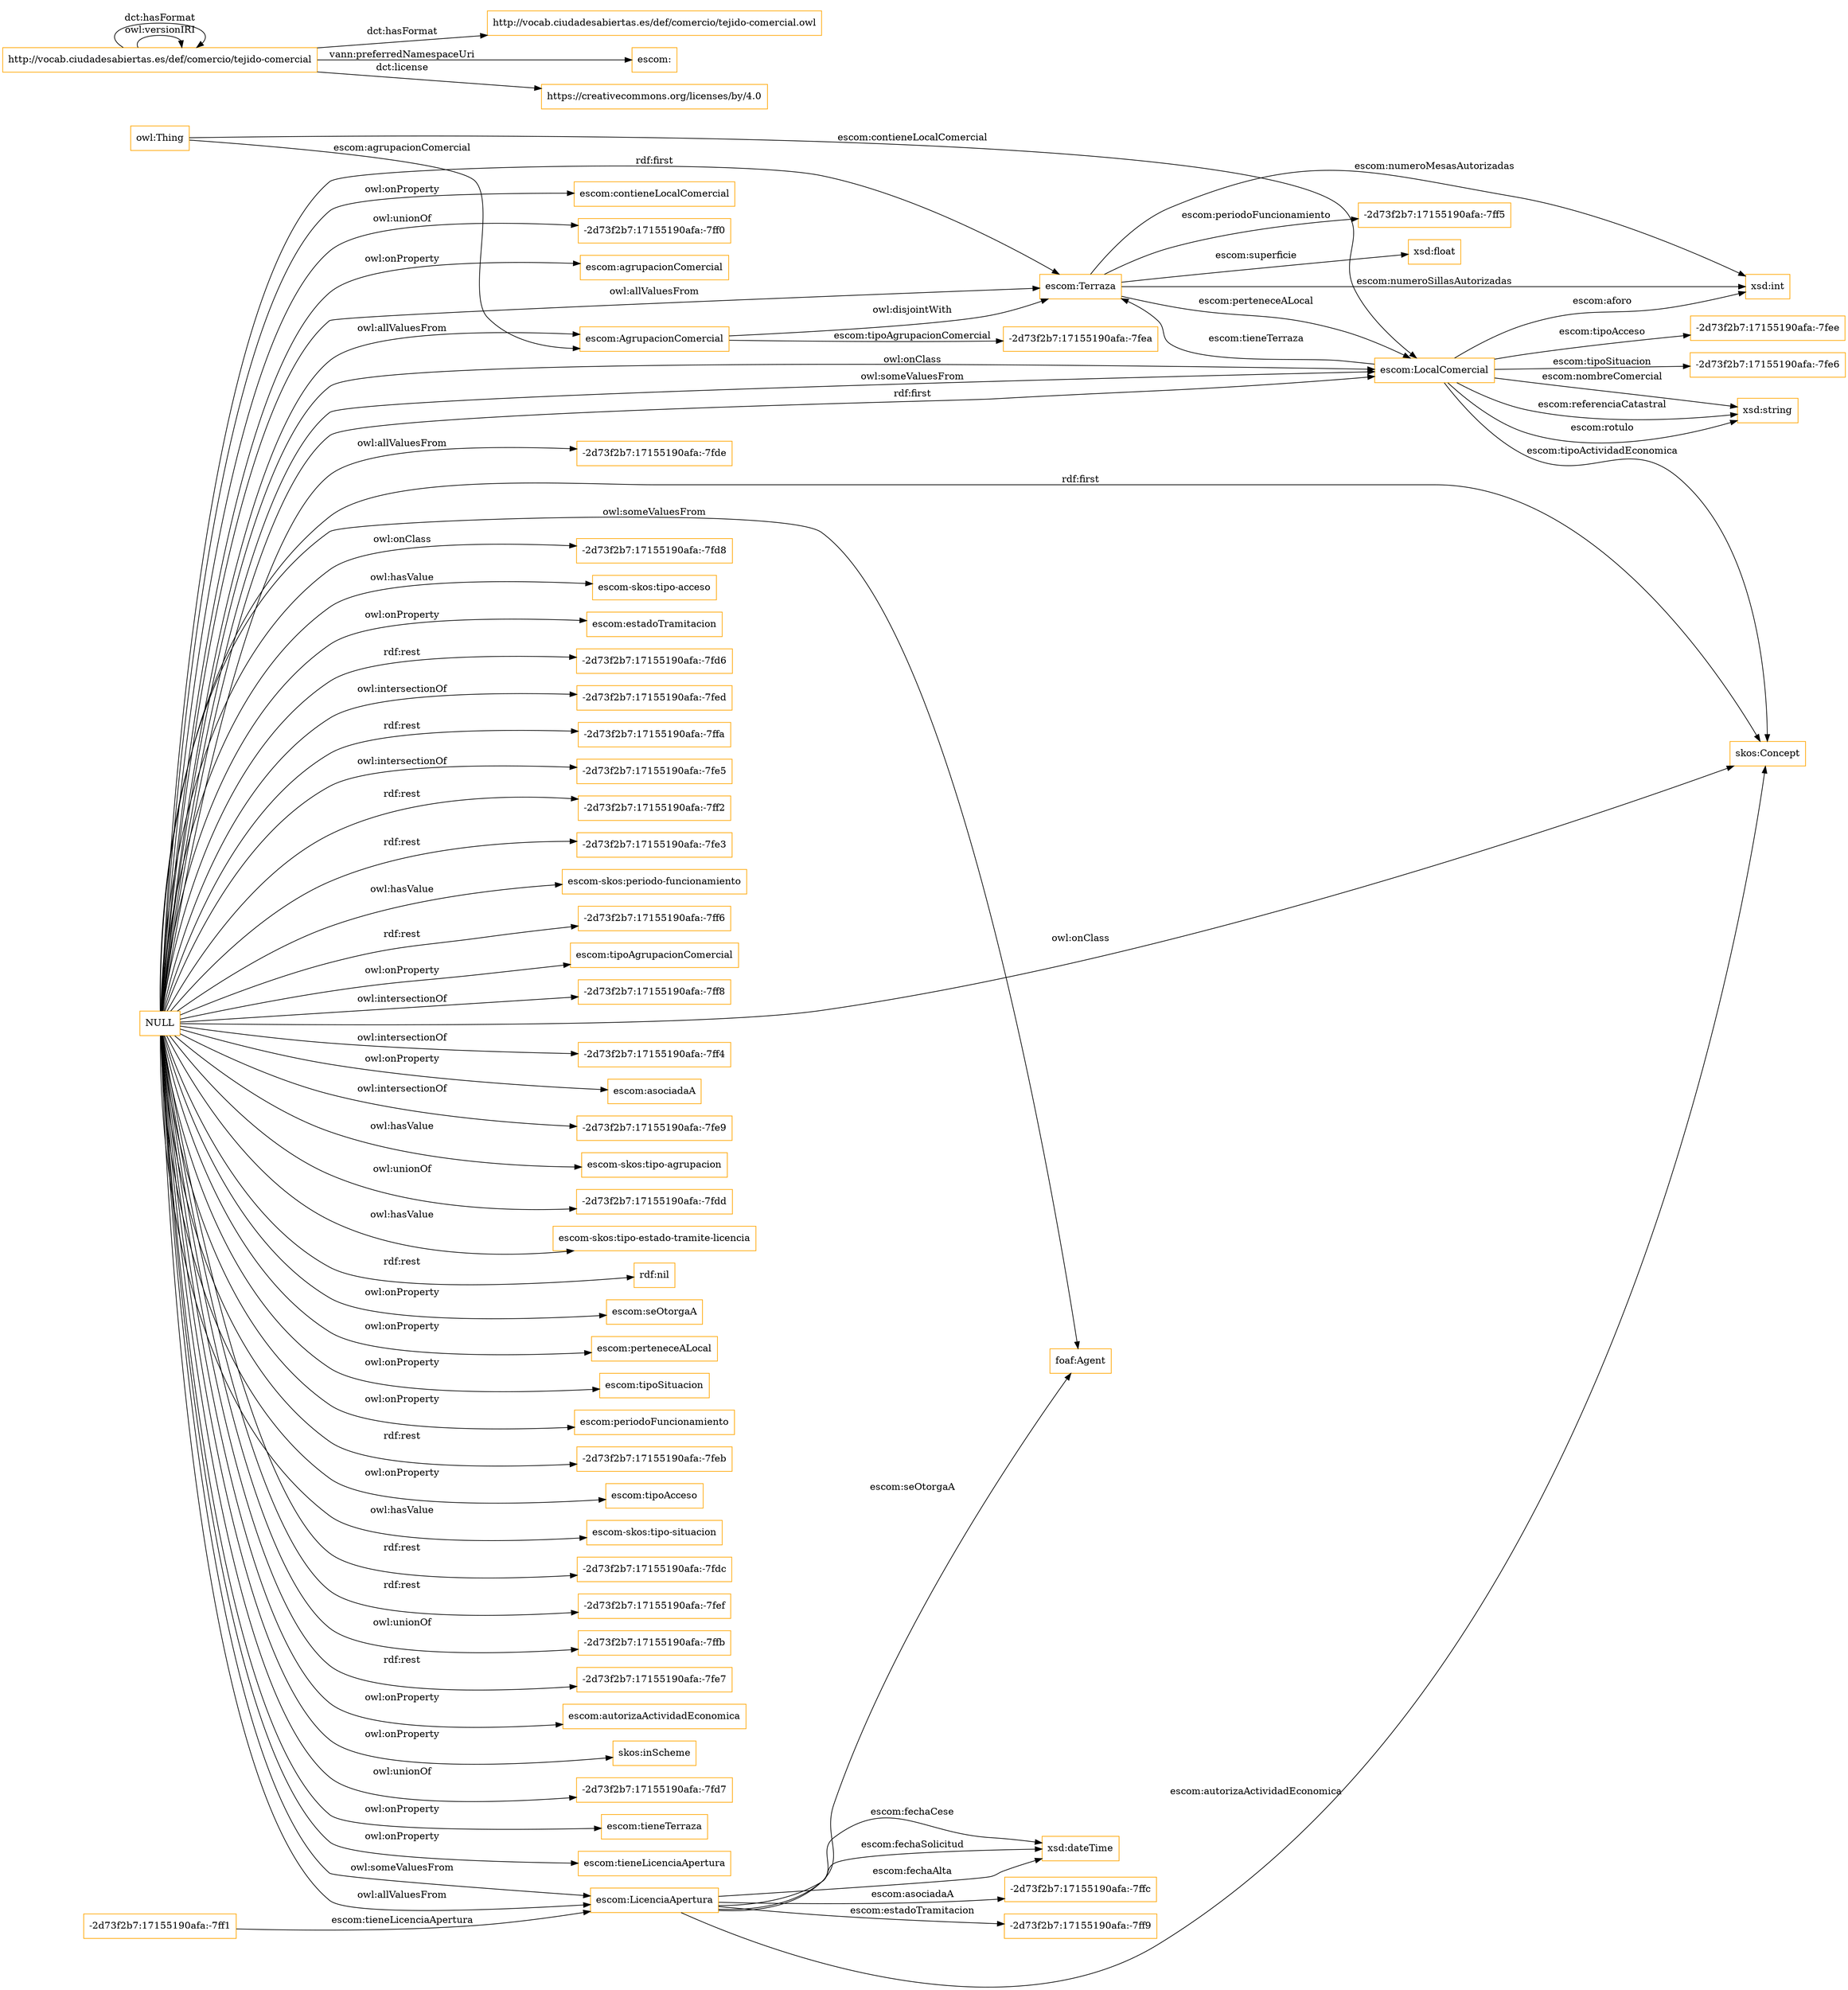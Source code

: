 digraph ar2dtool_diagram { 
rankdir=LR;
size="1501"
node [shape = rectangle, color="orange"]; "escom:AgrupacionComercial" "-2d73f2b7:17155190afa:-7ffc" "-2d73f2b7:17155190afa:-7ff5" "-2d73f2b7:17155190afa:-7ff9" "foaf:Agent" "-2d73f2b7:17155190afa:-7fee" "-2d73f2b7:17155190afa:-7ff1" "escom:Terraza" "escom:LocalComercial" "-2d73f2b7:17155190afa:-7fde" "skos:Concept" "-2d73f2b7:17155190afa:-7fe6" "-2d73f2b7:17155190afa:-7fd8" "-2d73f2b7:17155190afa:-7fea" "escom:LicenciaApertura" ; /*classes style*/
	"http://vocab.ciudadesabiertas.es/def/comercio/tejido-comercial" -> "http://vocab.ciudadesabiertas.es/def/comercio/tejido-comercial.owl" [ label = "dct:hasFormat" ];
	"http://vocab.ciudadesabiertas.es/def/comercio/tejido-comercial" -> "escom:" [ label = "vann:preferredNamespaceUri" ];
	"http://vocab.ciudadesabiertas.es/def/comercio/tejido-comercial" -> "http://vocab.ciudadesabiertas.es/def/comercio/tejido-comercial" [ label = "owl:versionIRI" ];
	"http://vocab.ciudadesabiertas.es/def/comercio/tejido-comercial" -> "https://creativecommons.org/licenses/by/4.0" [ label = "dct:license" ];
	"http://vocab.ciudadesabiertas.es/def/comercio/tejido-comercial" -> "http://vocab.ciudadesabiertas.es/def/comercio/tejido-comercial" [ label = "dct:hasFormat" ];
	"NULL" -> "escom:AgrupacionComercial" [ label = "owl:allValuesFrom" ];
	"NULL" -> "escom-skos:tipo-acceso" [ label = "owl:hasValue" ];
	"NULL" -> "escom:estadoTramitacion" [ label = "owl:onProperty" ];
	"NULL" -> "-2d73f2b7:17155190afa:-7fd6" [ label = "rdf:rest" ];
	"NULL" -> "-2d73f2b7:17155190afa:-7fed" [ label = "owl:intersectionOf" ];
	"NULL" -> "skos:Concept" [ label = "rdf:first" ];
	"NULL" -> "-2d73f2b7:17155190afa:-7fd8" [ label = "owl:onClass" ];
	"NULL" -> "-2d73f2b7:17155190afa:-7ffa" [ label = "rdf:rest" ];
	"NULL" -> "-2d73f2b7:17155190afa:-7fe5" [ label = "owl:intersectionOf" ];
	"NULL" -> "-2d73f2b7:17155190afa:-7ff2" [ label = "rdf:rest" ];
	"NULL" -> "-2d73f2b7:17155190afa:-7fe3" [ label = "rdf:rest" ];
	"NULL" -> "escom-skos:periodo-funcionamiento" [ label = "owl:hasValue" ];
	"NULL" -> "-2d73f2b7:17155190afa:-7ff6" [ label = "rdf:rest" ];
	"NULL" -> "escom:tipoAgrupacionComercial" [ label = "owl:onProperty" ];
	"NULL" -> "-2d73f2b7:17155190afa:-7ff8" [ label = "owl:intersectionOf" ];
	"NULL" -> "-2d73f2b7:17155190afa:-7ff4" [ label = "owl:intersectionOf" ];
	"NULL" -> "escom:Terraza" [ label = "rdf:first" ];
	"NULL" -> "escom:asociadaA" [ label = "owl:onProperty" ];
	"NULL" -> "escom:LocalComercial" [ label = "owl:onClass" ];
	"NULL" -> "-2d73f2b7:17155190afa:-7fe9" [ label = "owl:intersectionOf" ];
	"NULL" -> "escom-skos:tipo-agrupacion" [ label = "owl:hasValue" ];
	"NULL" -> "foaf:Agent" [ label = "owl:someValuesFrom" ];
	"NULL" -> "-2d73f2b7:17155190afa:-7fdd" [ label = "owl:unionOf" ];
	"NULL" -> "-2d73f2b7:17155190afa:-7fde" [ label = "owl:allValuesFrom" ];
	"NULL" -> "escom-skos:tipo-estado-tramite-licencia" [ label = "owl:hasValue" ];
	"NULL" -> "rdf:nil" [ label = "rdf:rest" ];
	"NULL" -> "escom:seOtorgaA" [ label = "owl:onProperty" ];
	"NULL" -> "escom:perteneceALocal" [ label = "owl:onProperty" ];
	"NULL" -> "escom:tipoSituacion" [ label = "owl:onProperty" ];
	"NULL" -> "escom:LocalComercial" [ label = "owl:someValuesFrom" ];
	"NULL" -> "escom:periodoFuncionamiento" [ label = "owl:onProperty" ];
	"NULL" -> "-2d73f2b7:17155190afa:-7feb" [ label = "rdf:rest" ];
	"NULL" -> "escom:tipoAcceso" [ label = "owl:onProperty" ];
	"NULL" -> "escom:LicenciaApertura" [ label = "owl:someValuesFrom" ];
	"NULL" -> "escom:Terraza" [ label = "owl:allValuesFrom" ];
	"NULL" -> "escom-skos:tipo-situacion" [ label = "owl:hasValue" ];
	"NULL" -> "-2d73f2b7:17155190afa:-7fdc" [ label = "rdf:rest" ];
	"NULL" -> "-2d73f2b7:17155190afa:-7fef" [ label = "rdf:rest" ];
	"NULL" -> "-2d73f2b7:17155190afa:-7ffb" [ label = "owl:unionOf" ];
	"NULL" -> "-2d73f2b7:17155190afa:-7fe7" [ label = "rdf:rest" ];
	"NULL" -> "skos:Concept" [ label = "owl:onClass" ];
	"NULL" -> "escom:autorizaActividadEconomica" [ label = "owl:onProperty" ];
	"NULL" -> "skos:inScheme" [ label = "owl:onProperty" ];
	"NULL" -> "-2d73f2b7:17155190afa:-7fd7" [ label = "owl:unionOf" ];
	"NULL" -> "escom:tieneTerraza" [ label = "owl:onProperty" ];
	"NULL" -> "escom:tieneLicenciaApertura" [ label = "owl:onProperty" ];
	"NULL" -> "escom:LicenciaApertura" [ label = "owl:allValuesFrom" ];
	"NULL" -> "escom:contieneLocalComercial" [ label = "owl:onProperty" ];
	"NULL" -> "escom:LocalComercial" [ label = "rdf:first" ];
	"NULL" -> "-2d73f2b7:17155190afa:-7ff0" [ label = "owl:unionOf" ];
	"NULL" -> "escom:agrupacionComercial" [ label = "owl:onProperty" ];
	"escom:AgrupacionComercial" -> "escom:Terraza" [ label = "owl:disjointWith" ];
	"escom:LocalComercial" -> "-2d73f2b7:17155190afa:-7fe6" [ label = "escom:tipoSituacion" ];
	"escom:LicenciaApertura" -> "-2d73f2b7:17155190afa:-7ffc" [ label = "escom:asociadaA" ];
	"escom:LicenciaApertura" -> "xsd:dateTime" [ label = "escom:fechaSolicitud" ];
	"escom:Terraza" -> "xsd:float" [ label = "escom:superficie" ];
	"escom:AgrupacionComercial" -> "-2d73f2b7:17155190afa:-7fea" [ label = "escom:tipoAgrupacionComercial" ];
	"escom:Terraza" -> "escom:LocalComercial" [ label = "escom:perteneceALocal" ];
	"escom:LocalComercial" -> "xsd:string" [ label = "escom:referenciaCatastral" ];
	"escom:LocalComercial" -> "skos:Concept" [ label = "escom:tipoActividadEconomica" ];
	"escom:LocalComercial" -> "xsd:int" [ label = "escom:aforo" ];
	"escom:LocalComercial" -> "escom:Terraza" [ label = "escom:tieneTerraza" ];
	"escom:LocalComercial" -> "xsd:string" [ label = "escom:rotulo" ];
	"escom:Terraza" -> "xsd:int" [ label = "escom:numeroSillasAutorizadas" ];
	"owl:Thing" -> "escom:AgrupacionComercial" [ label = "escom:agrupacionComercial" ];
	"escom:LocalComercial" -> "xsd:string" [ label = "escom:nombreComercial" ];
	"escom:LicenciaApertura" -> "foaf:Agent" [ label = "escom:seOtorgaA" ];
	"escom:LocalComercial" -> "-2d73f2b7:17155190afa:-7fee" [ label = "escom:tipoAcceso" ];
	"-2d73f2b7:17155190afa:-7ff1" -> "escom:LicenciaApertura" [ label = "escom:tieneLicenciaApertura" ];
	"escom:LicenciaApertura" -> "skos:Concept" [ label = "escom:autorizaActividadEconomica" ];
	"escom:LicenciaApertura" -> "xsd:dateTime" [ label = "escom:fechaAlta" ];
	"owl:Thing" -> "escom:LocalComercial" [ label = "escom:contieneLocalComercial" ];
	"escom:LicenciaApertura" -> "xsd:dateTime" [ label = "escom:fechaCese" ];
	"escom:LicenciaApertura" -> "-2d73f2b7:17155190afa:-7ff9" [ label = "escom:estadoTramitacion" ];
	"escom:Terraza" -> "xsd:int" [ label = "escom:numeroMesasAutorizadas" ];
	"escom:Terraza" -> "-2d73f2b7:17155190afa:-7ff5" [ label = "escom:periodoFuncionamiento" ];

}
